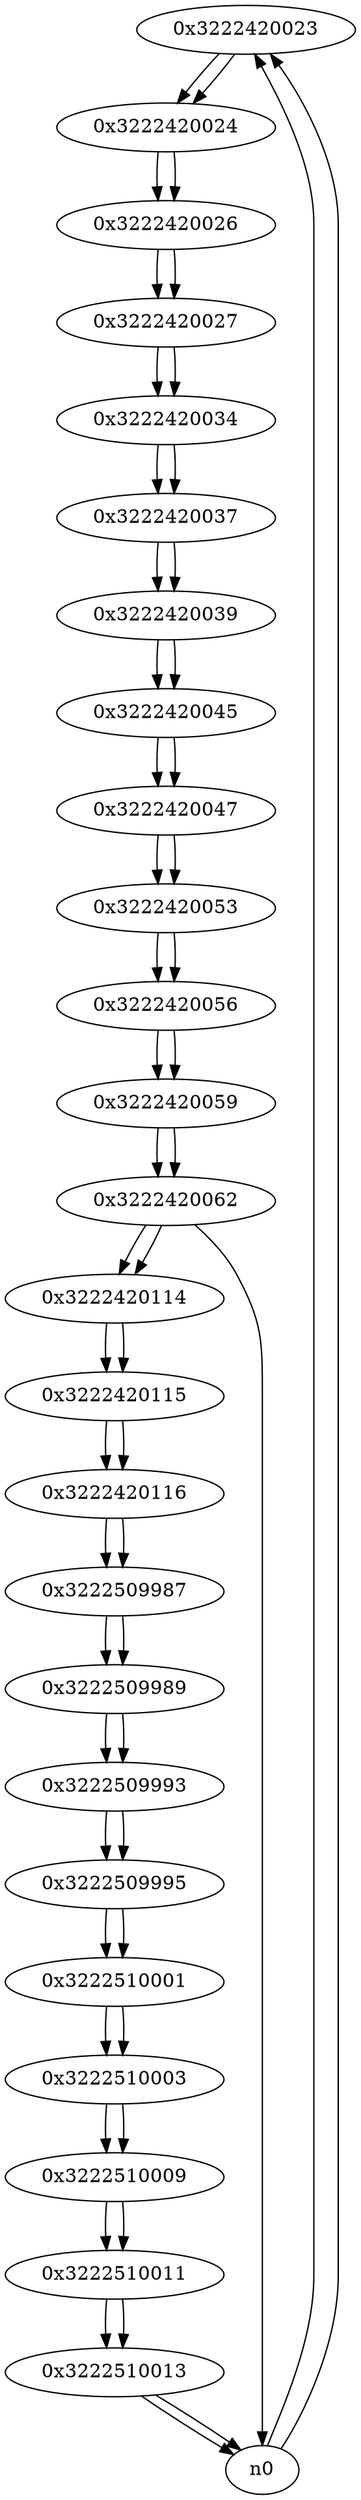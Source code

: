 digraph G{
/* nodes */
  n1 [label="0x3222420023"]
  n2 [label="0x3222420024"]
  n3 [label="0x3222420026"]
  n4 [label="0x3222420027"]
  n5 [label="0x3222420034"]
  n6 [label="0x3222420037"]
  n7 [label="0x3222420039"]
  n8 [label="0x3222420045"]
  n9 [label="0x3222420047"]
  n10 [label="0x3222420053"]
  n11 [label="0x3222420056"]
  n12 [label="0x3222420059"]
  n13 [label="0x3222420062"]
  n14 [label="0x3222420114"]
  n15 [label="0x3222420115"]
  n16 [label="0x3222420116"]
  n17 [label="0x3222509987"]
  n18 [label="0x3222509989"]
  n19 [label="0x3222509993"]
  n20 [label="0x3222509995"]
  n21 [label="0x3222510001"]
  n22 [label="0x3222510003"]
  n23 [label="0x3222510009"]
  n24 [label="0x3222510011"]
  n25 [label="0x3222510013"]
/* edges */
n1 -> n2;
n0 -> n1;
n0 -> n1;
n2 -> n3;
n1 -> n2;
n3 -> n4;
n2 -> n3;
n4 -> n5;
n3 -> n4;
n5 -> n6;
n4 -> n5;
n6 -> n7;
n5 -> n6;
n7 -> n8;
n6 -> n7;
n8 -> n9;
n7 -> n8;
n9 -> n10;
n8 -> n9;
n10 -> n11;
n9 -> n10;
n11 -> n12;
n10 -> n11;
n12 -> n13;
n11 -> n12;
n13 -> n14;
n13 -> n0;
n12 -> n13;
n14 -> n15;
n13 -> n14;
n15 -> n16;
n14 -> n15;
n16 -> n17;
n15 -> n16;
n17 -> n18;
n16 -> n17;
n18 -> n19;
n17 -> n18;
n19 -> n20;
n18 -> n19;
n20 -> n21;
n19 -> n20;
n21 -> n22;
n20 -> n21;
n22 -> n23;
n21 -> n22;
n23 -> n24;
n22 -> n23;
n24 -> n25;
n23 -> n24;
n25 -> n0;
n25 -> n0;
n24 -> n25;
}
